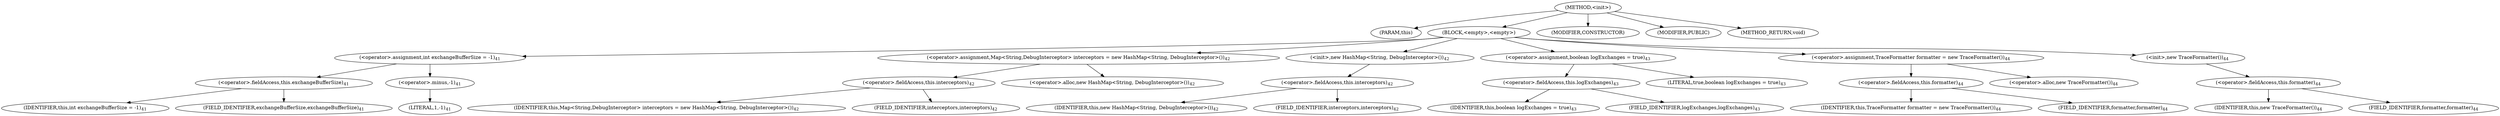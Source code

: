 digraph "&lt;init&gt;" {  
"265" [label = <(METHOD,&lt;init&gt;)> ]
"266" [label = <(PARAM,this)> ]
"267" [label = <(BLOCK,&lt;empty&gt;,&lt;empty&gt;)> ]
"268" [label = <(&lt;operator&gt;.assignment,int exchangeBufferSize = -1)<SUB>41</SUB>> ]
"269" [label = <(&lt;operator&gt;.fieldAccess,this.exchangeBufferSize)<SUB>41</SUB>> ]
"270" [label = <(IDENTIFIER,this,int exchangeBufferSize = -1)<SUB>41</SUB>> ]
"271" [label = <(FIELD_IDENTIFIER,exchangeBufferSize,exchangeBufferSize)<SUB>41</SUB>> ]
"272" [label = <(&lt;operator&gt;.minus,-1)<SUB>41</SUB>> ]
"273" [label = <(LITERAL,1,-1)<SUB>41</SUB>> ]
"274" [label = <(&lt;operator&gt;.assignment,Map&lt;String,DebugInterceptor&gt; interceptors = new HashMap&lt;String, DebugInterceptor&gt;())<SUB>42</SUB>> ]
"275" [label = <(&lt;operator&gt;.fieldAccess,this.interceptors)<SUB>42</SUB>> ]
"276" [label = <(IDENTIFIER,this,Map&lt;String,DebugInterceptor&gt; interceptors = new HashMap&lt;String, DebugInterceptor&gt;())<SUB>42</SUB>> ]
"277" [label = <(FIELD_IDENTIFIER,interceptors,interceptors)<SUB>42</SUB>> ]
"278" [label = <(&lt;operator&gt;.alloc,new HashMap&lt;String, DebugInterceptor&gt;())<SUB>42</SUB>> ]
"279" [label = <(&lt;init&gt;,new HashMap&lt;String, DebugInterceptor&gt;())<SUB>42</SUB>> ]
"280" [label = <(&lt;operator&gt;.fieldAccess,this.interceptors)<SUB>42</SUB>> ]
"281" [label = <(IDENTIFIER,this,new HashMap&lt;String, DebugInterceptor&gt;())<SUB>42</SUB>> ]
"282" [label = <(FIELD_IDENTIFIER,interceptors,interceptors)<SUB>42</SUB>> ]
"283" [label = <(&lt;operator&gt;.assignment,boolean logExchanges = true)<SUB>43</SUB>> ]
"284" [label = <(&lt;operator&gt;.fieldAccess,this.logExchanges)<SUB>43</SUB>> ]
"285" [label = <(IDENTIFIER,this,boolean logExchanges = true)<SUB>43</SUB>> ]
"286" [label = <(FIELD_IDENTIFIER,logExchanges,logExchanges)<SUB>43</SUB>> ]
"287" [label = <(LITERAL,true,boolean logExchanges = true)<SUB>43</SUB>> ]
"288" [label = <(&lt;operator&gt;.assignment,TraceFormatter formatter = new TraceFormatter())<SUB>44</SUB>> ]
"289" [label = <(&lt;operator&gt;.fieldAccess,this.formatter)<SUB>44</SUB>> ]
"290" [label = <(IDENTIFIER,this,TraceFormatter formatter = new TraceFormatter())<SUB>44</SUB>> ]
"291" [label = <(FIELD_IDENTIFIER,formatter,formatter)<SUB>44</SUB>> ]
"292" [label = <(&lt;operator&gt;.alloc,new TraceFormatter())<SUB>44</SUB>> ]
"293" [label = <(&lt;init&gt;,new TraceFormatter())<SUB>44</SUB>> ]
"294" [label = <(&lt;operator&gt;.fieldAccess,this.formatter)<SUB>44</SUB>> ]
"295" [label = <(IDENTIFIER,this,new TraceFormatter())<SUB>44</SUB>> ]
"296" [label = <(FIELD_IDENTIFIER,formatter,formatter)<SUB>44</SUB>> ]
"297" [label = <(MODIFIER,CONSTRUCTOR)> ]
"298" [label = <(MODIFIER,PUBLIC)> ]
"299" [label = <(METHOD_RETURN,void)> ]
  "265" -> "266" 
  "265" -> "267" 
  "265" -> "297" 
  "265" -> "298" 
  "265" -> "299" 
  "267" -> "268" 
  "267" -> "274" 
  "267" -> "279" 
  "267" -> "283" 
  "267" -> "288" 
  "267" -> "293" 
  "268" -> "269" 
  "268" -> "272" 
  "269" -> "270" 
  "269" -> "271" 
  "272" -> "273" 
  "274" -> "275" 
  "274" -> "278" 
  "275" -> "276" 
  "275" -> "277" 
  "279" -> "280" 
  "280" -> "281" 
  "280" -> "282" 
  "283" -> "284" 
  "283" -> "287" 
  "284" -> "285" 
  "284" -> "286" 
  "288" -> "289" 
  "288" -> "292" 
  "289" -> "290" 
  "289" -> "291" 
  "293" -> "294" 
  "294" -> "295" 
  "294" -> "296" 
}
